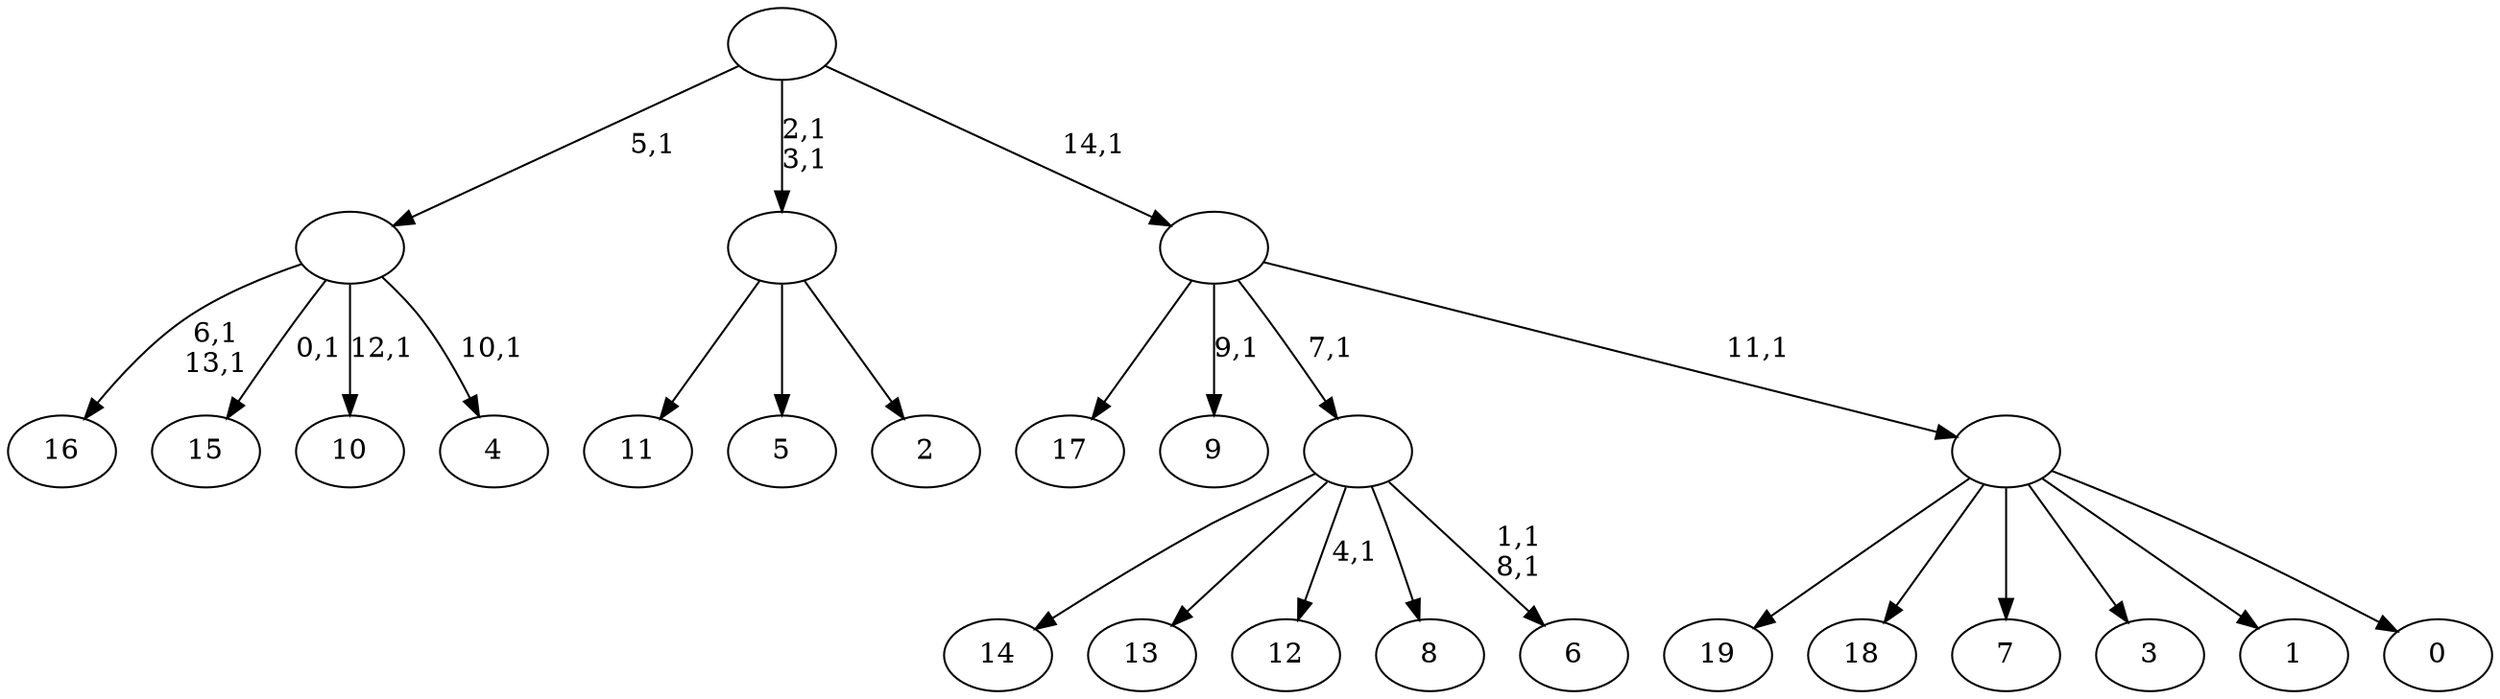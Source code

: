digraph T {
	35 [label="19"]
	34 [label="18"]
	33 [label="17"]
	32 [label="16"]
	29 [label="15"]
	27 [label="14"]
	26 [label="13"]
	25 [label="12"]
	23 [label="11"]
	22 [label="10"]
	20 [label="9"]
	18 [label="8"]
	17 [label="7"]
	16 [label="6"]
	13 [label=""]
	12 [label="5"]
	11 [label="4"]
	9 [label=""]
	8 [label="3"]
	7 [label="2"]
	6 [label=""]
	4 [label="1"]
	3 [label="0"]
	2 [label=""]
	1 [label=""]
	0 [label=""]
	13 -> 16 [label="1,1\n8,1"]
	13 -> 25 [label="4,1"]
	13 -> 27 [label=""]
	13 -> 26 [label=""]
	13 -> 18 [label=""]
	9 -> 11 [label="10,1"]
	9 -> 22 [label="12,1"]
	9 -> 29 [label="0,1"]
	9 -> 32 [label="6,1\n13,1"]
	6 -> 23 [label=""]
	6 -> 12 [label=""]
	6 -> 7 [label=""]
	2 -> 35 [label=""]
	2 -> 34 [label=""]
	2 -> 17 [label=""]
	2 -> 8 [label=""]
	2 -> 4 [label=""]
	2 -> 3 [label=""]
	1 -> 20 [label="9,1"]
	1 -> 33 [label=""]
	1 -> 13 [label="7,1"]
	1 -> 2 [label="11,1"]
	0 -> 6 [label="2,1\n3,1"]
	0 -> 9 [label="5,1"]
	0 -> 1 [label="14,1"]
}
